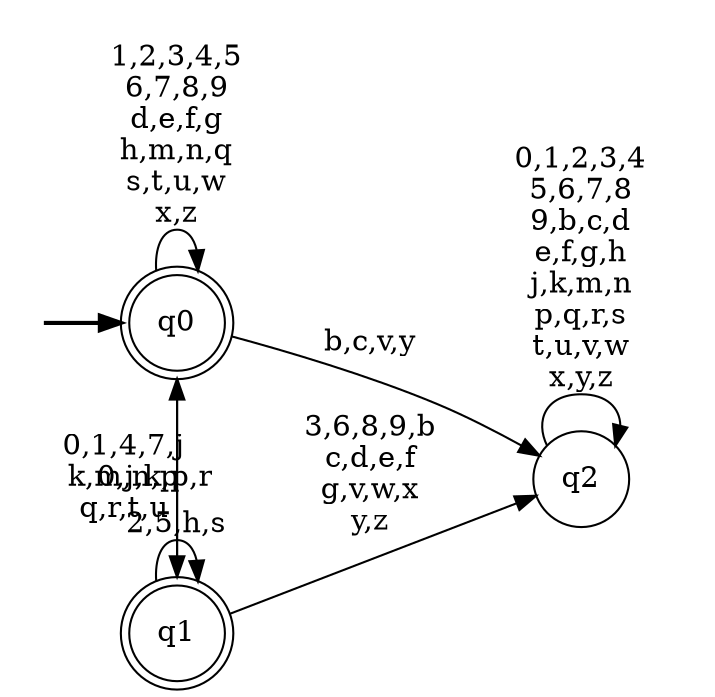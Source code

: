 digraph BlueStar {
__start0 [style = invis, shape = none, label = "", width = 0, height = 0];

rankdir=LR;
size="8,5";

s0 [style="rounded,filled", color="black", fillcolor="white" shape="doublecircle", label="q0"];
s1 [style="rounded,filled", color="black", fillcolor="white" shape="doublecircle", label="q1"];
s2 [style="filled", color="black", fillcolor="white" shape="circle", label="q2"];
subgraph cluster_main { 
	graph [pad=".75", ranksep="0.15", nodesep="0.15"];
	 style=invis; 
	__start0 -> s0 [penwidth=2];
}
s0 -> s0 [label="1,2,3,4,5\n6,7,8,9\nd,e,f,g\nh,m,n,q\ns,t,u,w\nx,z"];
s0 -> s1 [label="0,j,k,p,r"];
s0 -> s2 [label="b,c,v,y"];
s1 -> s0 [label="0,1,4,7,j\nk,m,n,p\nq,r,t,u"];
s1 -> s1 [label="2,5,h,s"];
s1 -> s2 [label="3,6,8,9,b\nc,d,e,f\ng,v,w,x\ny,z"];
s2 -> s2 [label="0,1,2,3,4\n5,6,7,8\n9,b,c,d\ne,f,g,h\nj,k,m,n\np,q,r,s\nt,u,v,w\nx,y,z"];

}